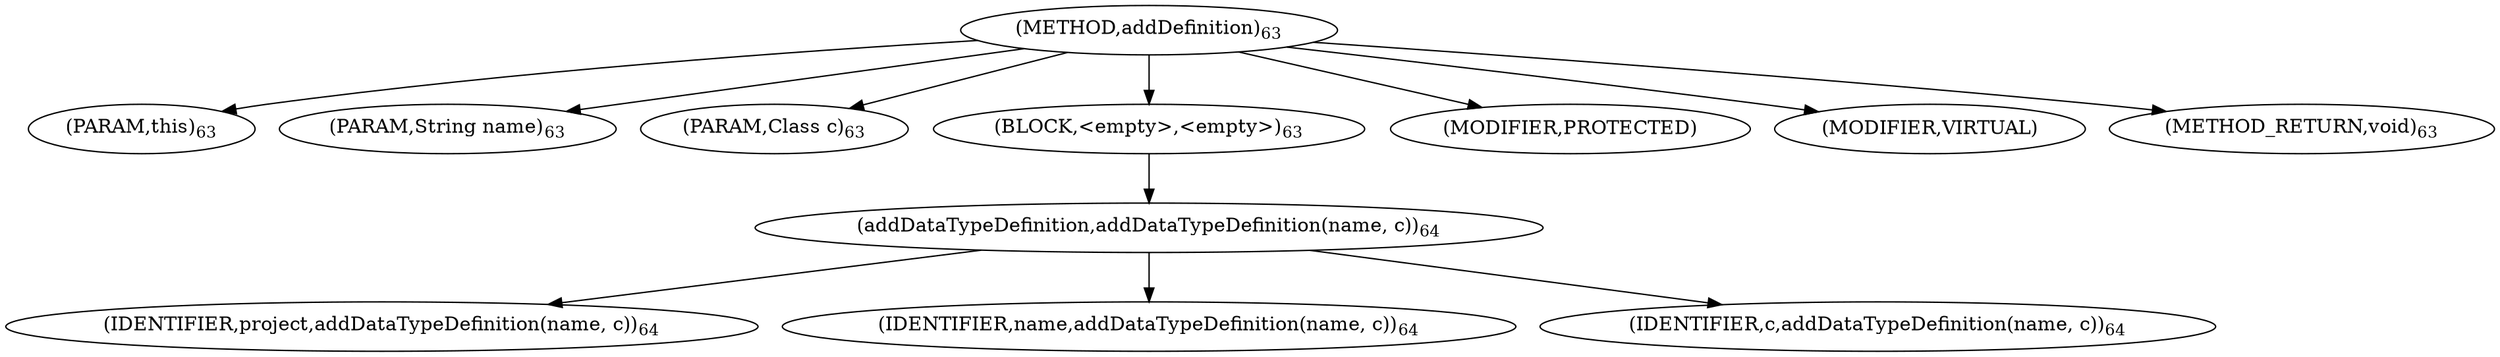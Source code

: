 digraph "addDefinition" {  
"7" [label = <(METHOD,addDefinition)<SUB>63</SUB>> ]
"8" [label = <(PARAM,this)<SUB>63</SUB>> ]
"9" [label = <(PARAM,String name)<SUB>63</SUB>> ]
"10" [label = <(PARAM,Class c)<SUB>63</SUB>> ]
"11" [label = <(BLOCK,&lt;empty&gt;,&lt;empty&gt;)<SUB>63</SUB>> ]
"12" [label = <(addDataTypeDefinition,addDataTypeDefinition(name, c))<SUB>64</SUB>> ]
"13" [label = <(IDENTIFIER,project,addDataTypeDefinition(name, c))<SUB>64</SUB>> ]
"14" [label = <(IDENTIFIER,name,addDataTypeDefinition(name, c))<SUB>64</SUB>> ]
"15" [label = <(IDENTIFIER,c,addDataTypeDefinition(name, c))<SUB>64</SUB>> ]
"16" [label = <(MODIFIER,PROTECTED)> ]
"17" [label = <(MODIFIER,VIRTUAL)> ]
"18" [label = <(METHOD_RETURN,void)<SUB>63</SUB>> ]
  "7" -> "8" 
  "7" -> "9" 
  "7" -> "10" 
  "7" -> "11" 
  "7" -> "16" 
  "7" -> "17" 
  "7" -> "18" 
  "11" -> "12" 
  "12" -> "13" 
  "12" -> "14" 
  "12" -> "15" 
}
